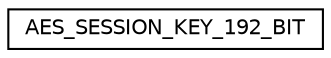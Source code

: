 digraph "Graphical Class Hierarchy"
{
  edge [fontname="Helvetica",fontsize="10",labelfontname="Helvetica",labelfontsize="10"];
  node [fontname="Helvetica",fontsize="10",shape=record];
  rankdir="LR";
  Node1 [label="AES_SESSION_KEY_192_BIT",height=0.2,width=0.4,color="black", fillcolor="white", style="filled",URL="$struct_a_e_s___s_e_s_s_i_o_n___k_e_y__192___b_i_t.html"];
}
